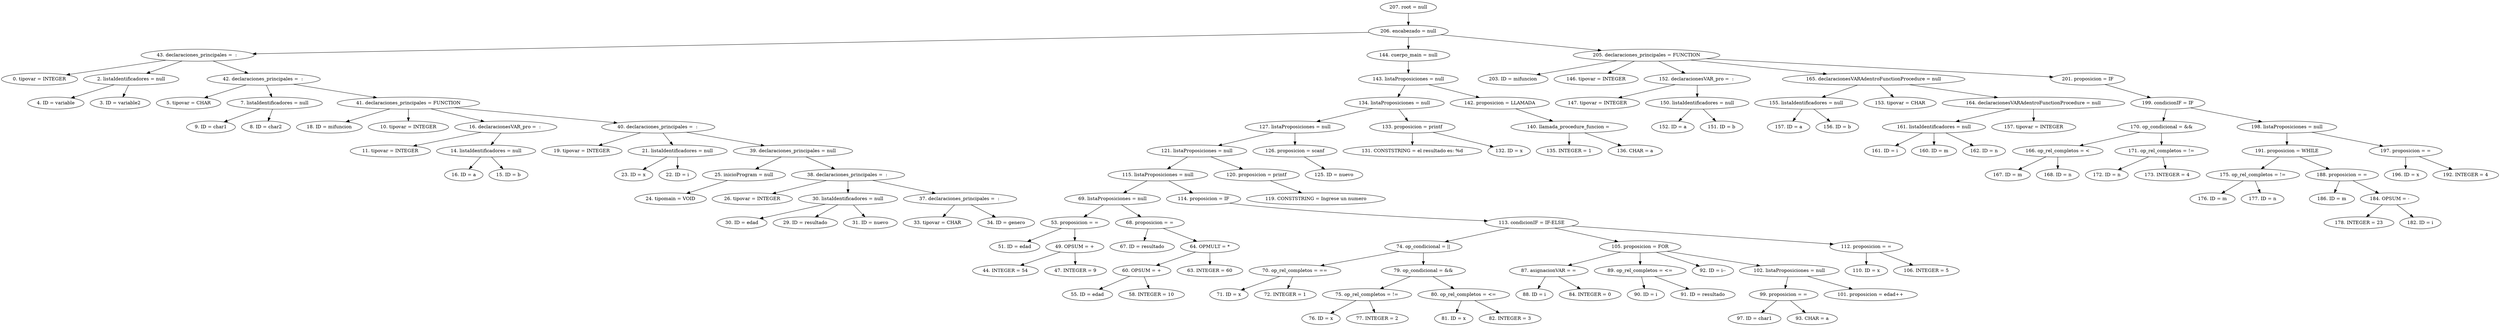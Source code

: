 digraph G {
"207. root = null"->"206. encabezado = null"
"206. encabezado = null"->"43. declaraciones_principales =  : "
"43. declaraciones_principales =  : "->"0. tipovar = INTEGER"
"43. declaraciones_principales =  : "->"2. listaIdentificadores = null"
"2. listaIdentificadores = null"->"4. ID = variable"
"2. listaIdentificadores = null"->"3. ID = variable2"
"43. declaraciones_principales =  : "->"42. declaraciones_principales =  : "
"42. declaraciones_principales =  : "->"5. tipovar = CHAR"
"42. declaraciones_principales =  : "->"7. listaIdentificadores = null"
"7. listaIdentificadores = null"->"9. ID = char1"
"7. listaIdentificadores = null"->"8. ID = char2"
"42. declaraciones_principales =  : "->"41. declaraciones_principales = FUNCTION"
"41. declaraciones_principales = FUNCTION"->"18. ID = mifuncion"
"41. declaraciones_principales = FUNCTION"->"10. tipovar = INTEGER"
"41. declaraciones_principales = FUNCTION"->"16. declaracionesVAR_pro =  : "
"16. declaracionesVAR_pro =  : "->"11. tipovar = INTEGER"
"16. declaracionesVAR_pro =  : "->"14. listaIdentificadores = null"
"14. listaIdentificadores = null"->"16. ID = a"
"14. listaIdentificadores = null"->"15. ID = b"
"41. declaraciones_principales = FUNCTION"->"40. declaraciones_principales =  : "
"40. declaraciones_principales =  : "->"19. tipovar = INTEGER"
"40. declaraciones_principales =  : "->"21. listaIdentificadores = null"
"21. listaIdentificadores = null"->"23. ID = x"
"21. listaIdentificadores = null"->"22. ID = i"
"40. declaraciones_principales =  : "->"39. declaraciones_principales = null"
"39. declaraciones_principales = null"->"25. inicioProgram = null"
"25. inicioProgram = null"->"24. tipomain = VOID"
"39. declaraciones_principales = null"->"38. declaraciones_principales =  : "
"38. declaraciones_principales =  : "->"26. tipovar = INTEGER"
"38. declaraciones_principales =  : "->"30. listaIdentificadores = null"
"30. listaIdentificadores = null"->"30. ID = edad"
"30. listaIdentificadores = null"->"29. ID = resultado"
"30. listaIdentificadores = null"->"31. ID = nuevo"
"38. declaraciones_principales =  : "->"37. declaraciones_principales =  : "
"37. declaraciones_principales =  : "->"33. tipovar = CHAR"
"37. declaraciones_principales =  : "->"34. ID = genero"
"206. encabezado = null"->"144. cuerpo_main = null"
"144. cuerpo_main = null"->"143. listaProposiciones = null"
"143. listaProposiciones = null"->"134. listaProposiciones = null"
"134. listaProposiciones = null"->"127. listaProposiciones = null"
"127. listaProposiciones = null"->"121. listaProposiciones = null"
"121. listaProposiciones = null"->"115. listaProposiciones = null"
"115. listaProposiciones = null"->"69. listaProposiciones = null"
"69. listaProposiciones = null"->"53. proposicion = ="
"53. proposicion = ="->"51. ID = edad"
"53. proposicion = ="->"49. OPSUM = +"
"49. OPSUM = +"->"44. INTEGER = 54"
"49. OPSUM = +"->"47. INTEGER = 9"
"69. listaProposiciones = null"->"68. proposicion = ="
"68. proposicion = ="->"67. ID = resultado"
"68. proposicion = ="->"64. OPMULT = *"
"64. OPMULT = *"->"60. OPSUM = +"
"60. OPSUM = +"->"55. ID = edad"
"60. OPSUM = +"->"58. INTEGER = 10"
"64. OPMULT = *"->"63. INTEGER = 60"
"115. listaProposiciones = null"->"114. proposicion = IF"
"114. proposicion = IF"->"113. condicionIF = IF-ELSE"
"113. condicionIF = IF-ELSE"->"74. op_condicional = ||"
"74. op_condicional = ||"->"70. op_rel_completos = =="
"70. op_rel_completos = =="->"71. ID = x"
"70. op_rel_completos = =="->"72. INTEGER = 1"
"74. op_condicional = ||"->"79. op_condicional = &&"
"79. op_condicional = &&"->"75. op_rel_completos = !="
"75. op_rel_completos = !="->"76. ID = x"
"75. op_rel_completos = !="->"77. INTEGER = 2"
"79. op_condicional = &&"->"80. op_rel_completos = <="
"80. op_rel_completos = <="->"81. ID = x"
"80. op_rel_completos = <="->"82. INTEGER = 3"
"113. condicionIF = IF-ELSE"->"105. proposicion = FOR"
"105. proposicion = FOR"->"87. asignacionVAR = ="
"87. asignacionVAR = ="->"88. ID = i"
"87. asignacionVAR = ="->"84. INTEGER = 0"
"105. proposicion = FOR"->"89. op_rel_completos = <="
"89. op_rel_completos = <="->"90. ID = i"
"89. op_rel_completos = <="->"91. ID = resultado"
"105. proposicion = FOR"->"92. ID = i--"
"105. proposicion = FOR"->"102. listaProposiciones = null"
"102. listaProposiciones = null"->"99. proposicion = ="
"99. proposicion = ="->"97. ID = char1"
"99. proposicion = ="->"93. CHAR = a"
"102. listaProposiciones = null"->"101. proposicion = edad++"
"113. condicionIF = IF-ELSE"->"112. proposicion = ="
"112. proposicion = ="->"110. ID = x"
"112. proposicion = ="->"106. INTEGER = 5"
"121. listaProposiciones = null"->"120. proposicion = printf"
"120. proposicion = printf"->"119. CONSTSTRING = Ingrese un numero"
"127. listaProposiciones = null"->"126. proposicion = scanf"
"126. proposicion = scanf"->"125. ID = nuevo"
"134. listaProposiciones = null"->"133. proposicion = printf"
"133. proposicion = printf"->"131. CONSTSTRING = el resultado es: %d"
"133. proposicion = printf"->"132. ID = x"
"143. listaProposiciones = null"->"142. proposicion = LLAMADA"
"142. proposicion = LLAMADA"->"140. llamada_procedure_funcion = "
"140. llamada_procedure_funcion = "->"135. INTEGER = 1"
"140. llamada_procedure_funcion = "->"136. CHAR = a"
"206. encabezado = null"->"205. declaraciones_principales = FUNCTION"
"205. declaraciones_principales = FUNCTION"->"203. ID = mifuncion"
"205. declaraciones_principales = FUNCTION"->"146. tipovar = INTEGER"
"205. declaraciones_principales = FUNCTION"->"152. declaracionesVAR_pro =  : "
"152. declaracionesVAR_pro =  : "->"147. tipovar = INTEGER"
"152. declaracionesVAR_pro =  : "->"150. listaIdentificadores = null"
"150. listaIdentificadores = null"->"152. ID = a"
"150. listaIdentificadores = null"->"151. ID = b"
"205. declaraciones_principales = FUNCTION"->"165. declaracionesVARAdentroFunctionProcedure = null"
"165. declaracionesVARAdentroFunctionProcedure = null"->"155. listaIdentificadores = null"
"155. listaIdentificadores = null"->"157. ID = a"
"155. listaIdentificadores = null"->"156. ID = b"
"165. declaracionesVARAdentroFunctionProcedure = null"->"153. tipovar = CHAR"
"165. declaracionesVARAdentroFunctionProcedure = null"->"164. declaracionesVARAdentroFunctionProcedure = null"
"164. declaracionesVARAdentroFunctionProcedure = null"->"161. listaIdentificadores = null"
"161. listaIdentificadores = null"->"161. ID = i"
"161. listaIdentificadores = null"->"160. ID = m"
"161. listaIdentificadores = null"->"162. ID = n"
"164. declaracionesVARAdentroFunctionProcedure = null"->"157. tipovar = INTEGER"
"205. declaraciones_principales = FUNCTION"->"201. proposicion = IF"
"201. proposicion = IF"->"199. condicionIF = IF"
"199. condicionIF = IF"->"170. op_condicional = &&"
"170. op_condicional = &&"->"166. op_rel_completos = <"
"166. op_rel_completos = <"->"167. ID = m"
"166. op_rel_completos = <"->"168. ID = n"
"170. op_condicional = &&"->"171. op_rel_completos = !="
"171. op_rel_completos = !="->"172. ID = n"
"171. op_rel_completos = !="->"173. INTEGER = 4"
"199. condicionIF = IF"->"198. listaProposiciones = null"
"198. listaProposiciones = null"->"191. proposicion = WHILE"
"191. proposicion = WHILE"->"175. op_rel_completos = !="
"175. op_rel_completos = !="->"176. ID = m"
"175. op_rel_completos = !="->"177. ID = n"
"191. proposicion = WHILE"->"188. proposicion = ="
"188. proposicion = ="->"186. ID = m"
"188. proposicion = ="->"184. OPSUM = -"
"184. OPSUM = -"->"178. INTEGER = 23"
"184. OPSUM = -"->"182. ID = i"
"198. listaProposiciones = null"->"197. proposicion = ="
"197. proposicion = ="->"196. ID = x"
"197. proposicion = ="->"192. INTEGER = 4"


}
